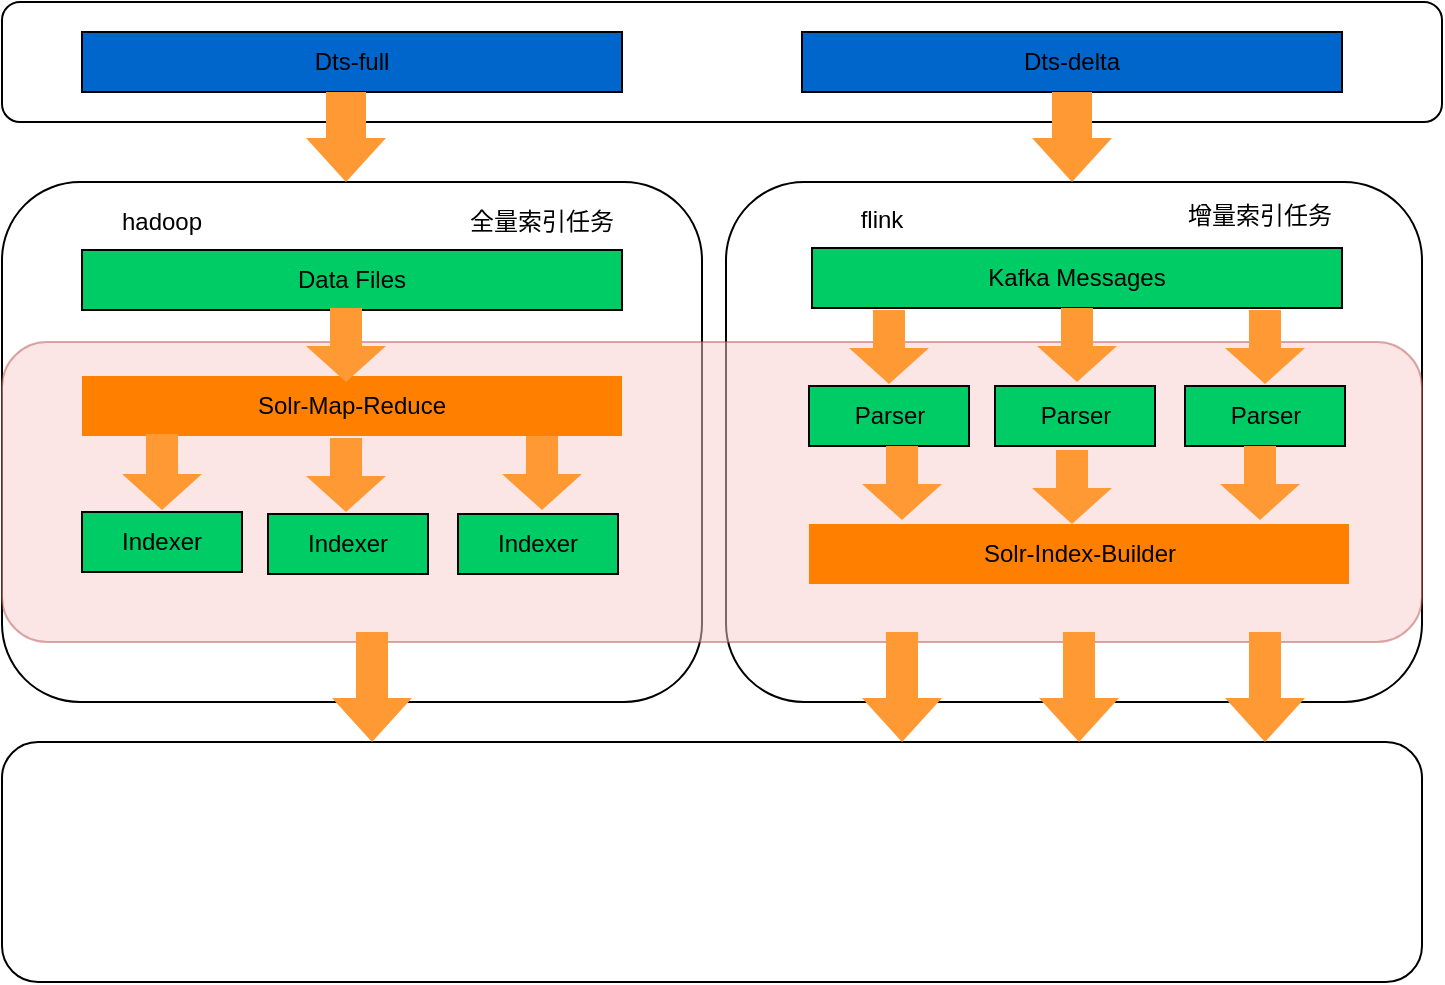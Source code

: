<mxfile version="13.7.5" type="github">
  <diagram id="LUMRh5OlZpuZEt3NDZdp" name="Page-1">
    <mxGraphModel dx="1426" dy="803" grid="1" gridSize="10" guides="1" tooltips="1" connect="1" arrows="1" fold="1" page="1" pageScale="1" pageWidth="827" pageHeight="1169" math="0" shadow="0">
      <root>
        <mxCell id="0" />
        <mxCell id="1" parent="0" />
        <mxCell id="xKzn0QDxyfaIzEWa7lP7-2" value="" style="rounded=1;whiteSpace=wrap;html=1;" parent="1" vertex="1">
          <mxGeometry x="50" y="270" width="720" height="60" as="geometry" />
        </mxCell>
        <mxCell id="xKzn0QDxyfaIzEWa7lP7-3" value="Dts-full" style="rounded=0;whiteSpace=wrap;html=1;fillColor=#0066CC;" parent="1" vertex="1">
          <mxGeometry x="90" y="285" width="270" height="30" as="geometry" />
        </mxCell>
        <mxCell id="xKzn0QDxyfaIzEWa7lP7-4" value="Dts-delta" style="rounded=0;whiteSpace=wrap;html=1;fillColor=#0066CC;" parent="1" vertex="1">
          <mxGeometry x="450" y="285" width="270" height="30" as="geometry" />
        </mxCell>
        <mxCell id="xKzn0QDxyfaIzEWa7lP7-7" value="" style="rounded=1;whiteSpace=wrap;html=1;" parent="1" vertex="1">
          <mxGeometry x="50" y="360" width="350" height="260" as="geometry" />
        </mxCell>
        <mxCell id="xKzn0QDxyfaIzEWa7lP7-9" value="" style="rounded=1;whiteSpace=wrap;html=1;" parent="1" vertex="1">
          <mxGeometry x="50" y="640" width="710" height="120" as="geometry" />
        </mxCell>
        <mxCell id="xKzn0QDxyfaIzEWa7lP7-11" value="" style="html=1;shadow=0;dashed=0;align=center;verticalAlign=middle;shape=mxgraph.arrows2.arrow;dy=0.5;dx=22;direction=south;notch=0;fillColor=#FF9933;strokeColor=none;" parent="1" vertex="1">
          <mxGeometry x="202" y="315" width="40" height="45" as="geometry" />
        </mxCell>
        <mxCell id="xKzn0QDxyfaIzEWa7lP7-8" value="" style="rounded=1;whiteSpace=wrap;html=1;" parent="1" vertex="1">
          <mxGeometry x="412" y="360" width="348" height="260" as="geometry" />
        </mxCell>
        <mxCell id="xKzn0QDxyfaIzEWa7lP7-14" value="" style="rounded=1;whiteSpace=wrap;html=1;strokeColor=#b85450;fillColor=#f8cecc;opacity=50;" parent="1" vertex="1">
          <mxGeometry x="50" y="440" width="710" height="150" as="geometry" />
        </mxCell>
        <mxCell id="xKzn0QDxyfaIzEWa7lP7-16" value="Data Files" style="rounded=0;whiteSpace=wrap;html=1;fillColor=#00CC66;" parent="1" vertex="1">
          <mxGeometry x="90" y="394" width="270" height="30" as="geometry" />
        </mxCell>
        <mxCell id="xKzn0QDxyfaIzEWa7lP7-17" value="Kafka Messages" style="rounded=0;whiteSpace=wrap;html=1;fillColor=#00CC66;" parent="1" vertex="1">
          <mxGeometry x="455" y="393" width="265" height="30" as="geometry" />
        </mxCell>
        <mxCell id="f2b8wQUxbWhwlR0vjk2G-1" value="hadoop" style="rounded=0;whiteSpace=wrap;html=1;strokeColor=none;fillColor=#FFFFFF;" vertex="1" parent="1">
          <mxGeometry x="70" y="370" width="120" height="20" as="geometry" />
        </mxCell>
        <mxCell id="f2b8wQUxbWhwlR0vjk2G-2" value="全量索引任务&lt;span style=&quot;color: rgba(0 , 0 , 0 , 0) ; font-family: monospace ; font-size: 0px&quot;&gt;%3CmxGraphModel%3E%3Croot%3E%3CmxCell%20id%3D%220%22%2F%3E%3CmxCell%20id%3D%221%22%20parent%3D%220%22%2F%3E%3CmxCell%20id%3D%222%22%20value%3D%22hadoop%22%20style%3D%22rounded%3D0%3BwhiteSpace%3Dwrap%3Bhtml%3D1%3BfillColor%3D%2300CC66%3B%22%20vertex%3D%221%22%20parent%3D%221%22%3E%3CmxGeometry%20x%3D%2270%22%20y%3D%22370%22%20width%3D%22120%22%20height%3D%2220%22%20as%3D%22geometry%22%2F%3E%3C%2FmxCell%3E%3C%2Froot%3E%3C%2FmxGraphModel%3E&lt;/span&gt;" style="rounded=0;whiteSpace=wrap;html=1;fillColor=#FFFFFF;strokeColor=none;" vertex="1" parent="1">
          <mxGeometry x="260" y="370" width="120" height="20" as="geometry" />
        </mxCell>
        <mxCell id="f2b8wQUxbWhwlR0vjk2G-3" value="flink" style="rounded=0;whiteSpace=wrap;html=1;strokeColor=none;fillColor=#FFFFFF;" vertex="1" parent="1">
          <mxGeometry x="430" y="369" width="120" height="20" as="geometry" />
        </mxCell>
        <mxCell id="f2b8wQUxbWhwlR0vjk2G-4" value="增量索引任务" style="rounded=0;whiteSpace=wrap;html=1;strokeColor=none;fillColor=#FFFFFF;" vertex="1" parent="1">
          <mxGeometry x="619" y="367" width="120" height="20" as="geometry" />
        </mxCell>
        <mxCell id="f2b8wQUxbWhwlR0vjk2G-5" value="Solr-Map-Reduce" style="rounded=0;whiteSpace=wrap;html=1;fillColor=#FF8000;strokeColor=none;" vertex="1" parent="1">
          <mxGeometry x="90" y="457" width="270" height="30" as="geometry" />
        </mxCell>
        <mxCell id="f2b8wQUxbWhwlR0vjk2G-6" value="Indexer" style="rounded=0;whiteSpace=wrap;html=1;fillColor=#00CC66;" vertex="1" parent="1">
          <mxGeometry x="90" y="525" width="80" height="30" as="geometry" />
        </mxCell>
        <mxCell id="f2b8wQUxbWhwlR0vjk2G-7" value="Indexer" style="rounded=0;whiteSpace=wrap;html=1;fillColor=#00CC66;" vertex="1" parent="1">
          <mxGeometry x="183" y="526" width="80" height="30" as="geometry" />
        </mxCell>
        <mxCell id="f2b8wQUxbWhwlR0vjk2G-8" value="Indexer" style="rounded=0;whiteSpace=wrap;html=1;fillColor=#00CC66;" vertex="1" parent="1">
          <mxGeometry x="278" y="526" width="80" height="30" as="geometry" />
        </mxCell>
        <mxCell id="f2b8wQUxbWhwlR0vjk2G-13" value="Parser" style="rounded=0;whiteSpace=wrap;html=1;fillColor=#00CC66;" vertex="1" parent="1">
          <mxGeometry x="453.5" y="462" width="80" height="30" as="geometry" />
        </mxCell>
        <mxCell id="f2b8wQUxbWhwlR0vjk2G-14" value="Parser" style="rounded=0;whiteSpace=wrap;html=1;fillColor=#00CC66;" vertex="1" parent="1">
          <mxGeometry x="546.5" y="462" width="80" height="30" as="geometry" />
        </mxCell>
        <mxCell id="f2b8wQUxbWhwlR0vjk2G-15" value="Parser" style="rounded=0;whiteSpace=wrap;html=1;fillColor=#00CC66;" vertex="1" parent="1">
          <mxGeometry x="641.5" y="462" width="80" height="30" as="geometry" />
        </mxCell>
        <mxCell id="f2b8wQUxbWhwlR0vjk2G-16" value="Solr-Index-Builder" style="rounded=0;whiteSpace=wrap;html=1;fillColor=#FF8000;strokeColor=none;" vertex="1" parent="1">
          <mxGeometry x="453.5" y="531" width="270" height="30" as="geometry" />
        </mxCell>
        <mxCell id="f2b8wQUxbWhwlR0vjk2G-18" value="" style="html=1;shadow=0;dashed=0;align=center;verticalAlign=middle;shape=mxgraph.arrows2.arrow;dy=0.5;dx=22;direction=south;notch=0;fillColor=#FF9933;strokeColor=none;" vertex="1" parent="1">
          <mxGeometry x="565" y="315" width="40" height="45" as="geometry" />
        </mxCell>
        <mxCell id="f2b8wQUxbWhwlR0vjk2G-19" value="" style="html=1;shadow=0;dashed=0;align=center;verticalAlign=middle;shape=mxgraph.arrows2.arrow;dy=0.6;dx=18;direction=south;notch=0;fillColor=#FF9933;strokeColor=none;" vertex="1" parent="1">
          <mxGeometry x="202" y="423" width="40" height="37" as="geometry" />
        </mxCell>
        <mxCell id="f2b8wQUxbWhwlR0vjk2G-20" value="" style="html=1;shadow=0;dashed=0;align=center;verticalAlign=middle;shape=mxgraph.arrows2.arrow;dy=0.6;dx=18;direction=south;notch=0;fillColor=#FF9933;strokeColor=none;" vertex="1" parent="1">
          <mxGeometry x="567.5" y="423" width="40" height="37" as="geometry" />
        </mxCell>
        <mxCell id="f2b8wQUxbWhwlR0vjk2G-21" value="" style="html=1;shadow=0;dashed=0;align=center;verticalAlign=middle;shape=mxgraph.arrows2.arrow;dy=0.6;dx=18;direction=south;notch=0;fillColor=#FF9933;strokeColor=none;" vertex="1" parent="1">
          <mxGeometry x="473.5" y="424" width="40" height="37" as="geometry" />
        </mxCell>
        <mxCell id="f2b8wQUxbWhwlR0vjk2G-22" value="" style="html=1;shadow=0;dashed=0;align=center;verticalAlign=middle;shape=mxgraph.arrows2.arrow;dy=0.6;dx=18;direction=south;notch=0;fillColor=#FF9933;strokeColor=none;" vertex="1" parent="1">
          <mxGeometry x="661.5" y="424" width="40" height="37" as="geometry" />
        </mxCell>
        <mxCell id="f2b8wQUxbWhwlR0vjk2G-23" value="" style="html=1;shadow=0;dashed=0;align=center;verticalAlign=middle;shape=mxgraph.arrows2.arrow;dy=0.6;dx=18;direction=south;notch=0;fillColor=#FF9933;strokeColor=none;" vertex="1" parent="1">
          <mxGeometry x="110" y="486" width="40" height="38" as="geometry" />
        </mxCell>
        <mxCell id="f2b8wQUxbWhwlR0vjk2G-24" value="" style="html=1;shadow=0;dashed=0;align=center;verticalAlign=middle;shape=mxgraph.arrows2.arrow;dy=0.6;dx=18;direction=south;notch=0;fillColor=#FF9933;strokeColor=none;" vertex="1" parent="1">
          <mxGeometry x="202" y="488" width="40" height="37" as="geometry" />
        </mxCell>
        <mxCell id="f2b8wQUxbWhwlR0vjk2G-25" value="" style="html=1;shadow=0;dashed=0;align=center;verticalAlign=middle;shape=mxgraph.arrows2.arrow;dy=0.6;dx=18;direction=south;notch=0;fillColor=#FF9933;strokeColor=none;" vertex="1" parent="1">
          <mxGeometry x="300" y="487" width="40" height="37" as="geometry" />
        </mxCell>
        <mxCell id="f2b8wQUxbWhwlR0vjk2G-26" value="" style="html=1;shadow=0;dashed=0;align=center;verticalAlign=middle;shape=mxgraph.arrows2.arrow;dy=0.6;dx=18;direction=south;notch=0;fillColor=#FF9933;strokeColor=none;" vertex="1" parent="1">
          <mxGeometry x="480" y="492" width="40" height="37" as="geometry" />
        </mxCell>
        <mxCell id="f2b8wQUxbWhwlR0vjk2G-27" value="" style="html=1;shadow=0;dashed=0;align=center;verticalAlign=middle;shape=mxgraph.arrows2.arrow;dy=0.6;dx=18;direction=south;notch=0;fillColor=#FF9933;strokeColor=none;" vertex="1" parent="1">
          <mxGeometry x="565" y="494" width="40" height="37" as="geometry" />
        </mxCell>
        <mxCell id="f2b8wQUxbWhwlR0vjk2G-28" value="" style="html=1;shadow=0;dashed=0;align=center;verticalAlign=middle;shape=mxgraph.arrows2.arrow;dy=0.6;dx=18;direction=south;notch=0;fillColor=#FF9933;strokeColor=none;" vertex="1" parent="1">
          <mxGeometry x="659" y="492" width="40" height="37" as="geometry" />
        </mxCell>
        <mxCell id="f2b8wQUxbWhwlR0vjk2G-30" value="" style="html=1;shadow=0;dashed=0;align=center;verticalAlign=middle;shape=mxgraph.arrows2.arrow;dy=0.6;dx=22;direction=south;notch=0;fillColor=#FF9933;strokeColor=none;" vertex="1" parent="1">
          <mxGeometry x="215" y="585" width="40" height="55" as="geometry" />
        </mxCell>
        <mxCell id="f2b8wQUxbWhwlR0vjk2G-32" value="" style="html=1;shadow=0;dashed=0;align=center;verticalAlign=middle;shape=mxgraph.arrows2.arrow;dy=0.6;dx=22;direction=south;notch=0;fillColor=#FF9933;strokeColor=none;" vertex="1" parent="1">
          <mxGeometry x="480" y="585" width="40" height="55" as="geometry" />
        </mxCell>
        <mxCell id="f2b8wQUxbWhwlR0vjk2G-33" value="" style="html=1;shadow=0;dashed=0;align=center;verticalAlign=middle;shape=mxgraph.arrows2.arrow;dy=0.6;dx=22;direction=south;notch=0;fillColor=#FF9933;strokeColor=none;" vertex="1" parent="1">
          <mxGeometry x="568.5" y="585" width="40" height="55" as="geometry" />
        </mxCell>
        <mxCell id="f2b8wQUxbWhwlR0vjk2G-34" value="" style="html=1;shadow=0;dashed=0;align=center;verticalAlign=middle;shape=mxgraph.arrows2.arrow;dy=0.6;dx=22;direction=south;notch=0;fillColor=#FF9933;strokeColor=none;" vertex="1" parent="1">
          <mxGeometry x="661.5" y="585" width="40" height="55" as="geometry" />
        </mxCell>
      </root>
    </mxGraphModel>
  </diagram>
</mxfile>
